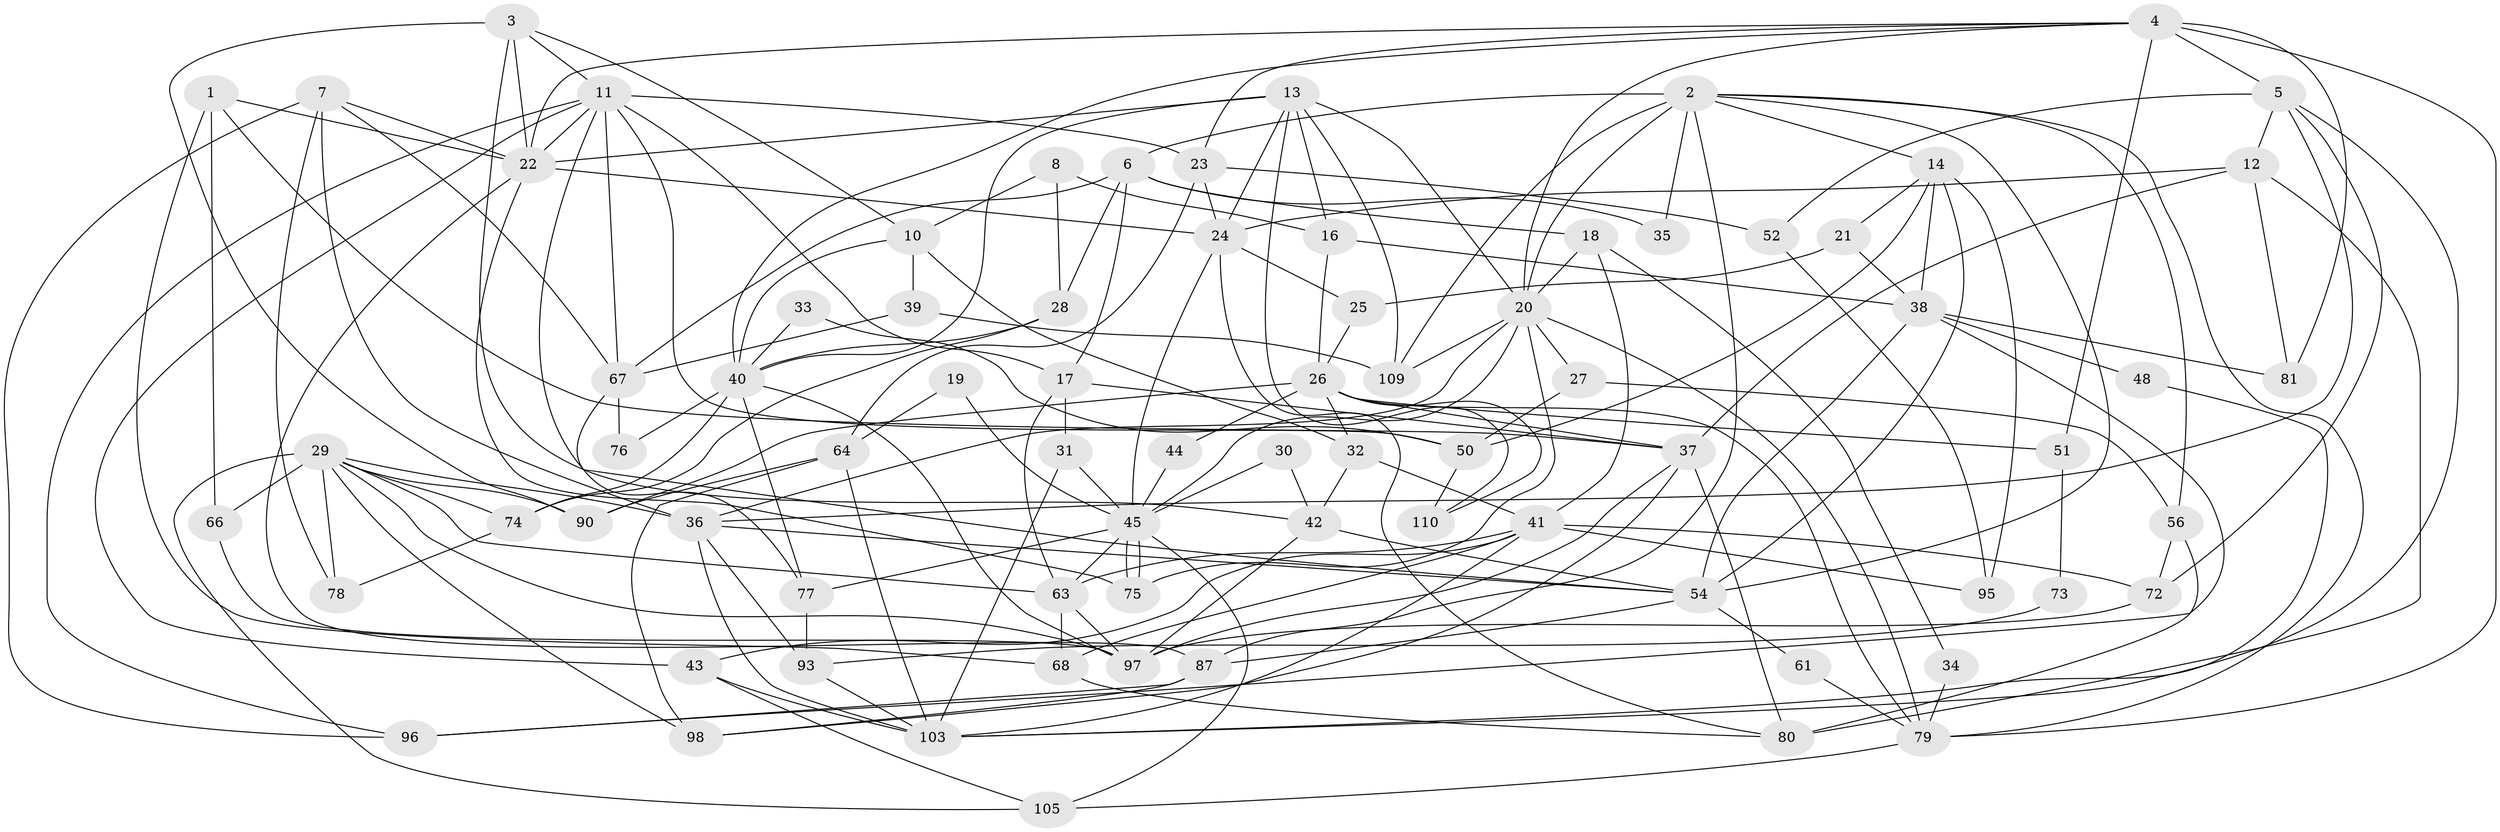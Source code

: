 // original degree distribution, {2: 0.1810344827586207, 4: 0.29310344827586204, 5: 0.14655172413793102, 3: 0.22413793103448276, 6: 0.0603448275862069, 7: 0.0603448275862069, 8: 0.034482758620689655}
// Generated by graph-tools (version 1.1) at 2025/41/03/06/25 10:41:57]
// undirected, 76 vertices, 186 edges
graph export_dot {
graph [start="1"]
  node [color=gray90,style=filled];
  1 [super="+102"];
  2 [super="+91"];
  3 [super="+55"];
  4 [super="+58"];
  5 [super="+107"];
  6 [super="+9"];
  7 [super="+82"];
  8;
  10 [super="+69"];
  11 [super="+104"];
  12 [super="+59"];
  13 [super="+15"];
  14 [super="+46"];
  16;
  17;
  18 [super="+113"];
  19;
  20 [super="+101"];
  21;
  22 [super="+94"];
  23 [super="+108"];
  24 [super="+84"];
  25;
  26 [super="+49"];
  27 [super="+53"];
  28 [super="+70"];
  29 [super="+65"];
  30;
  31;
  32;
  33;
  34;
  35;
  36 [super="+62"];
  37 [super="+60"];
  38 [super="+57"];
  39 [super="+100"];
  40 [super="+116"];
  41 [super="+71"];
  42 [super="+86"];
  43;
  44;
  45 [super="+47"];
  48;
  50 [super="+89"];
  51;
  52;
  54;
  56;
  61;
  63 [super="+114"];
  64 [super="+112"];
  66;
  67;
  68 [super="+85"];
  72 [super="+83"];
  73;
  74;
  75;
  76;
  77;
  78;
  79 [super="+92"];
  80 [super="+115"];
  81;
  87 [super="+88"];
  90;
  93;
  95;
  96 [super="+99"];
  97 [super="+106"];
  98;
  103 [super="+111"];
  105;
  109;
  110;
  1 -- 22;
  1 -- 66;
  1 -- 68;
  1 -- 37;
  2 -- 20 [weight=2];
  2 -- 35;
  2 -- 79;
  2 -- 6;
  2 -- 54;
  2 -- 87;
  2 -- 56;
  2 -- 109;
  2 -- 14;
  3 -- 90;
  3 -- 10;
  3 -- 42;
  3 -- 11;
  3 -- 22;
  4 -- 79 [weight=2];
  4 -- 81;
  4 -- 51;
  4 -- 20;
  4 -- 22;
  4 -- 23;
  4 -- 5;
  4 -- 40;
  5 -- 103;
  5 -- 36;
  5 -- 52;
  5 -- 72;
  5 -- 12;
  6 -- 28;
  6 -- 17;
  6 -- 67;
  6 -- 35;
  6 -- 18;
  7 -- 67;
  7 -- 96;
  7 -- 36;
  7 -- 22;
  7 -- 78;
  8 -- 16;
  8 -- 28;
  8 -- 10;
  10 -- 40;
  10 -- 32;
  10 -- 39;
  11 -- 54;
  11 -- 67;
  11 -- 22;
  11 -- 96;
  11 -- 17;
  11 -- 50;
  11 -- 23;
  11 -- 43;
  12 -- 80 [weight=2];
  12 -- 37;
  12 -- 81;
  12 -- 24;
  13 -- 24;
  13 -- 20;
  13 -- 110;
  13 -- 16;
  13 -- 109;
  13 -- 22;
  13 -- 40;
  14 -- 95 [weight=2];
  14 -- 21;
  14 -- 54;
  14 -- 50;
  14 -- 38;
  16 -- 38;
  16 -- 26;
  17 -- 37;
  17 -- 31;
  17 -- 63;
  18 -- 34;
  18 -- 20;
  18 -- 41;
  19 -- 64;
  19 -- 45;
  20 -- 109;
  20 -- 36;
  20 -- 75;
  20 -- 45;
  20 -- 79;
  20 -- 27;
  21 -- 25;
  21 -- 38;
  22 -- 24;
  22 -- 75;
  22 -- 87;
  23 -- 52;
  23 -- 64;
  23 -- 24;
  24 -- 45;
  24 -- 25;
  24 -- 80;
  25 -- 26;
  26 -- 51;
  26 -- 90;
  26 -- 110;
  26 -- 79;
  26 -- 32;
  26 -- 37;
  26 -- 44;
  27 -- 56;
  27 -- 50;
  28 -- 40;
  28 -- 74;
  29 -- 78;
  29 -- 63;
  29 -- 66;
  29 -- 36;
  29 -- 98;
  29 -- 74;
  29 -- 105;
  29 -- 90;
  29 -- 97;
  30 -- 42;
  30 -- 45;
  31 -- 103;
  31 -- 45;
  32 -- 42;
  32 -- 41;
  33 -- 50;
  33 -- 40;
  34 -- 79;
  36 -- 54;
  36 -- 103;
  36 -- 93;
  37 -- 97;
  37 -- 98;
  37 -- 80;
  38 -- 54;
  38 -- 48 [weight=2];
  38 -- 81;
  38 -- 96;
  39 -- 67 [weight=2];
  39 -- 109;
  40 -- 97;
  40 -- 74;
  40 -- 76;
  40 -- 77;
  41 -- 103;
  41 -- 43;
  41 -- 68;
  41 -- 95;
  41 -- 63;
  41 -- 72;
  42 -- 54;
  42 -- 97;
  43 -- 103;
  43 -- 105;
  44 -- 45;
  45 -- 105;
  45 -- 75;
  45 -- 75;
  45 -- 77;
  45 -- 63;
  48 -- 103;
  50 -- 110;
  51 -- 73;
  52 -- 95;
  54 -- 87;
  54 -- 61;
  56 -- 72;
  56 -- 80;
  61 -- 79;
  63 -- 97;
  63 -- 68;
  64 -- 90;
  64 -- 98;
  64 -- 103;
  66 -- 97;
  67 -- 77;
  67 -- 76;
  68 -- 80;
  72 -- 97;
  73 -- 93;
  74 -- 78;
  77 -- 93;
  79 -- 105;
  87 -- 98;
  87 -- 96;
  93 -- 103;
}
